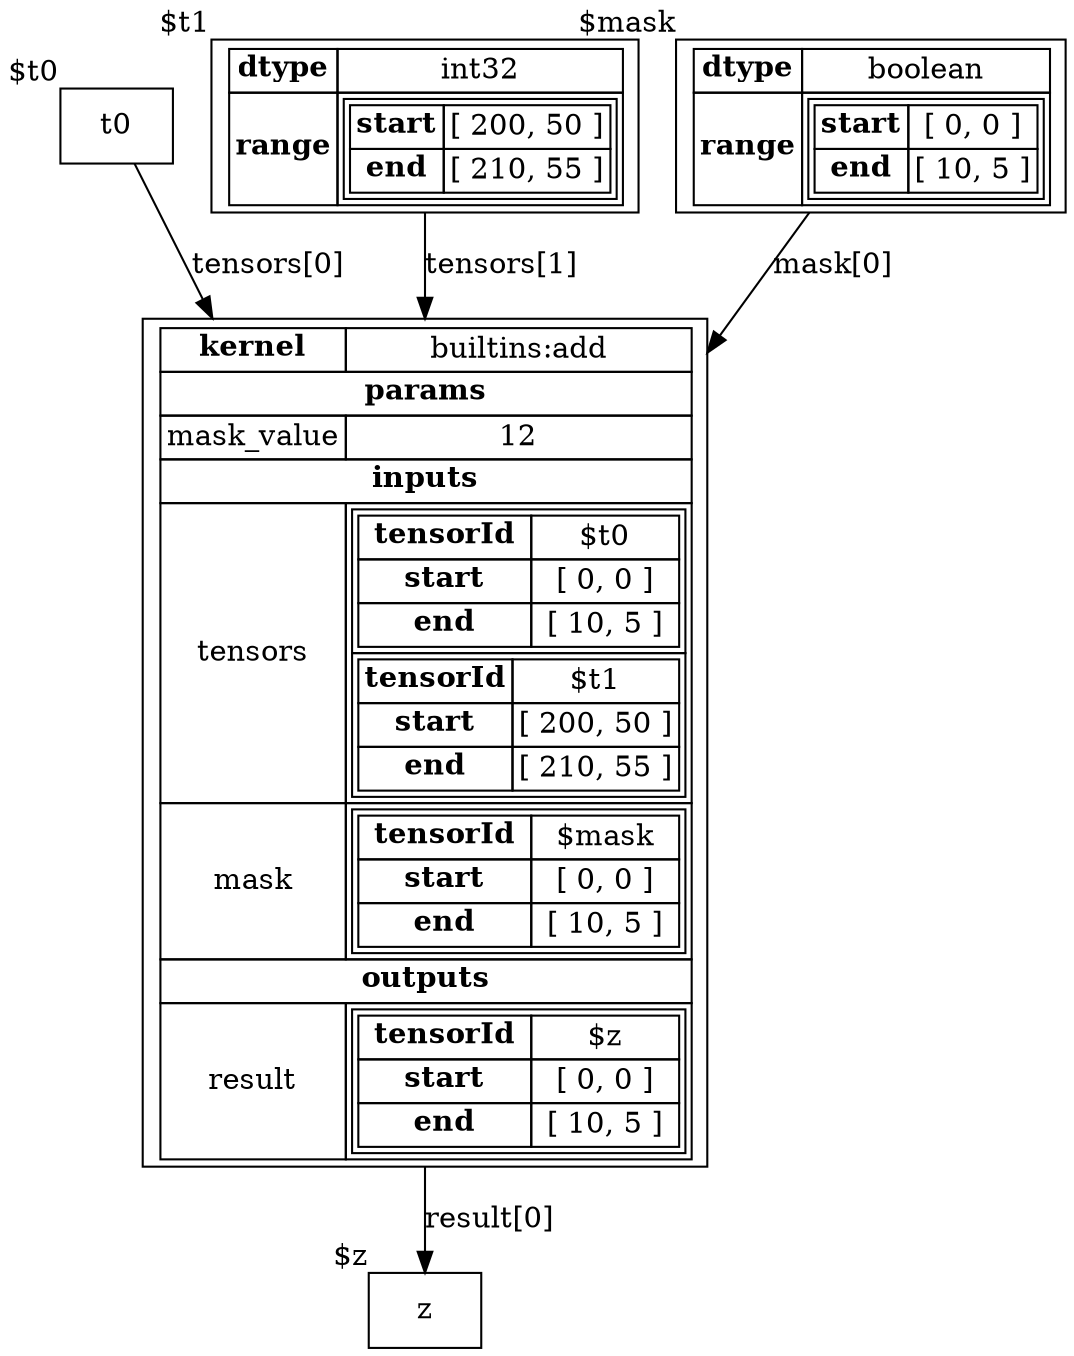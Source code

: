digraph G {
  subgraph tensors {
    Node [
      shape=box;
    ];
    t0;
    t1;
    m;
    z;
  }
  t0 [
    xlabel=<$t0>;
  ];
  t1 [
    xlabel=<$t1>;
  ];
  m [
    xlabel=<$mask>;
  ];
  z [
    xlabel=<$z>;
  ];
  op [
    shape=box;
    label=<
      <table cellspacing="0" border="0" cellborder="1">
        <tr>
          <td><b>kernel</b></td>
          <td>builtins:add</td>
        </tr>
        <tr>
          <td colspan="2"><b>params</b></td>
        </tr>
        <tr>
          <td>mask_value</td>
          <td>12</td>
        </tr>
        <tr>
          <td colspan="2"><b>inputs</b></td>
        </tr>
        <tr>
          <td>tensors</td>
          <td>
            <table border="0" cellspacing="0" cellborder="1">
              <tr>
                <td>
                  <table border="0" cellspacing="0" cellborder="1">
                    <tr>
                      <td><b>tensorId</b></td>
                      <td>$t0</td>
                    </tr>
                    <tr>
                      <td><b>start</b></td>
                      <td>[ 0, 0 ]</td>
                    </tr>
                    <tr>
                      <td><b>end</b></td>
                      <td>[ 10, 5 ]</td>
                    </tr>
                  </table>
                </td>
              </tr>
              <tr>
                <td>
                  <table border="0" cellspacing="0" cellborder="1">
                    <tr>
                      <td><b>tensorId</b></td>
                      <td>$t1</td>
                    </tr>
                    <tr>
                      <td><b>start</b></td>
                      <td>[ 200, 50 ]</td>
                    </tr>
                    <tr>
                      <td><b>end</b></td>
                      <td>[ 210, 55 ]</td>
                    </tr>
                  </table>
                </td>
              </tr>
            </table>
          </td>
        </tr>
        <tr>
          <td>mask</td>
          <td>
            <table border="0" cellspacing="0" cellborder="1">
              <tr>
                <td>
                  <table border="0" cellspacing="0" cellborder="1">
                    <tr>
                      <td><b>tensorId</b></td>
                      <td>$mask</td>
                    </tr>
                    <tr>
                      <td><b>start</b></td>
                      <td>[ 0, 0 ]</td>
                    </tr>
                    <tr>
                      <td><b>end</b></td>
                      <td>[ 10, 5 ]</td>
                    </tr>
                  </table>
                </td>
              </tr>
            </table>
          </td>
        </tr>
        <tr>
          <td colspan="2"><b>outputs</b></td>
        </tr>
        <tr>
          <td>result</td>
          <td>
            <table border="0" cellspacing="0" cellborder="1">
              <tr>
                <td>
                  <table border="0" cellspacing="0" cellborder="1">
                    <tr>
                      <td><b>tensorId</b></td>
                      <td>$z</td>
                    </tr>
                    <tr>
                      <td><b>start</b></td>
                      <td>[ 0, 0 ]</td>
                    </tr>
                    <tr>
                      <td><b>end</b></td>
                      <td>[ 10, 5 ]</td>
                    </tr>
                  </table>
                </td>
              </tr>
            </table>
          </td>
        </tr>
      </table>
    >;
  ];
  t0 -> op [
    label="tensors[0]";
  ];
  t1 -> op [
    label="tensors[1]";
  ];
  m -> op [
    label="mask[0]";
  ];
  subgraph common {
    t0;
    z;
    Node [
      label=<
        <table cellspacing="0" border="0" cellborder="1">
          <tr>
            <td><b>dtype</b></td>
            <td>int32</td>
          </tr>
          <tr>
            <td><b>range</b></td>
            <td>
              <table border="0" cellspacing="0" cellborder="1">
                <tr>
                  <td>
                    <table border="0" cellspacing="0" cellborder="1">
                      <tr>
                        <td><b>start</b></td>
                        <td>[ 0, 0 ]</td>
                      </tr>
                      <tr>
                        <td><b>end</b></td>
                        <td>[ 10, 5 ]</td>
                      </tr>
                    </table>
                  </td>
                </tr>
              </table>
            </td>
          </tr>
        </table>
      >;
    ];
  }
  t1 [
    label=<
      <table cellspacing="0" border="0" cellborder="1">
        <tr>
          <td><b>dtype</b></td>
          <td>int32</td>
        </tr>
        <tr>
          <td><b>range</b></td>
          <td>
            <table border="0" cellspacing="0" cellborder="1">
              <tr>
                <td>
                  <table border="0" cellspacing="0" cellborder="1">
                    <tr>
                      <td><b>start</b></td>
                      <td>[ 200, 50 ]</td>
                    </tr>
                    <tr>
                      <td><b>end</b></td>
                      <td>[ 210, 55 ]</td>
                    </tr>
                  </table>
                </td>
              </tr>
            </table>
          </td>
        </tr>
      </table>
    >;
  ];
  m [
    label=<
      <table cellspacing="0" border="0" cellborder="1">
        <tr>
          <td><b>dtype</b></td>
          <td>boolean</td>
        </tr>
        <tr>
          <td><b>range</b></td>
          <td>
            <table border="0" cellspacing="0" cellborder="1">
              <tr>
                <td>
                  <table border="0" cellspacing="0" cellborder="1">
                    <tr>
                      <td><b>start</b></td>
                      <td>[ 0, 0 ]</td>
                    </tr>
                    <tr>
                      <td><b>end</b></td>
                      <td>[ 10, 5 ]</td>
                    </tr>
                  </table>
                </td>
              </tr>
            </table>
          </td>
        </tr>
      </table>
    >;
  ];
  op -> z [
    label="result[0]";
  ];
}
